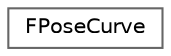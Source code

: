 digraph "Graphical Class Hierarchy"
{
 // INTERACTIVE_SVG=YES
 // LATEX_PDF_SIZE
  bgcolor="transparent";
  edge [fontname=Helvetica,fontsize=10,labelfontname=Helvetica,labelfontsize=10];
  node [fontname=Helvetica,fontsize=10,shape=box,height=0.2,width=0.4];
  rankdir="LR";
  Node0 [id="Node000000",label="FPoseCurve",height=0.2,width=0.4,color="grey40", fillcolor="white", style="filled",URL="$de/d53/structFPoseCurve.html",tooltip=" "];
}
